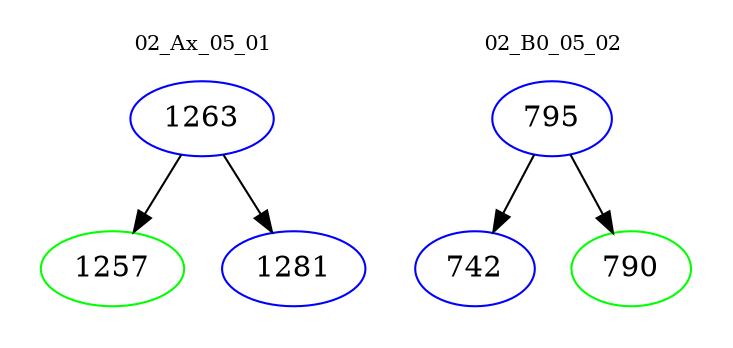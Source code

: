 digraph{
subgraph cluster_0 {
color = white
label = "02_Ax_05_01";
fontsize=10;
T0_1263 [label="1263", color="blue"]
T0_1263 -> T0_1257 [color="black"]
T0_1257 [label="1257", color="green"]
T0_1263 -> T0_1281 [color="black"]
T0_1281 [label="1281", color="blue"]
}
subgraph cluster_1 {
color = white
label = "02_B0_05_02";
fontsize=10;
T1_795 [label="795", color="blue"]
T1_795 -> T1_742 [color="black"]
T1_742 [label="742", color="blue"]
T1_795 -> T1_790 [color="black"]
T1_790 [label="790", color="green"]
}
}
